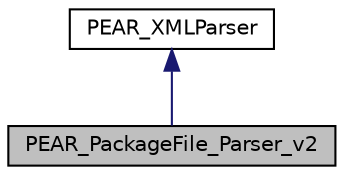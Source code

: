 digraph "PEAR_PackageFile_Parser_v2"
{
 // LATEX_PDF_SIZE
  edge [fontname="Helvetica",fontsize="10",labelfontname="Helvetica",labelfontsize="10"];
  node [fontname="Helvetica",fontsize="10",shape=record];
  Node1 [label="PEAR_PackageFile_Parser_v2",height=0.2,width=0.4,color="black", fillcolor="grey75", style="filled", fontcolor="black",tooltip=" "];
  Node2 -> Node1 [dir="back",color="midnightblue",fontsize="10",style="solid"];
  Node2 [label="PEAR_XMLParser",height=0.2,width=0.4,color="black", fillcolor="white", style="filled",URL="$classPEAR__XMLParser.html",tooltip=" "];
}
